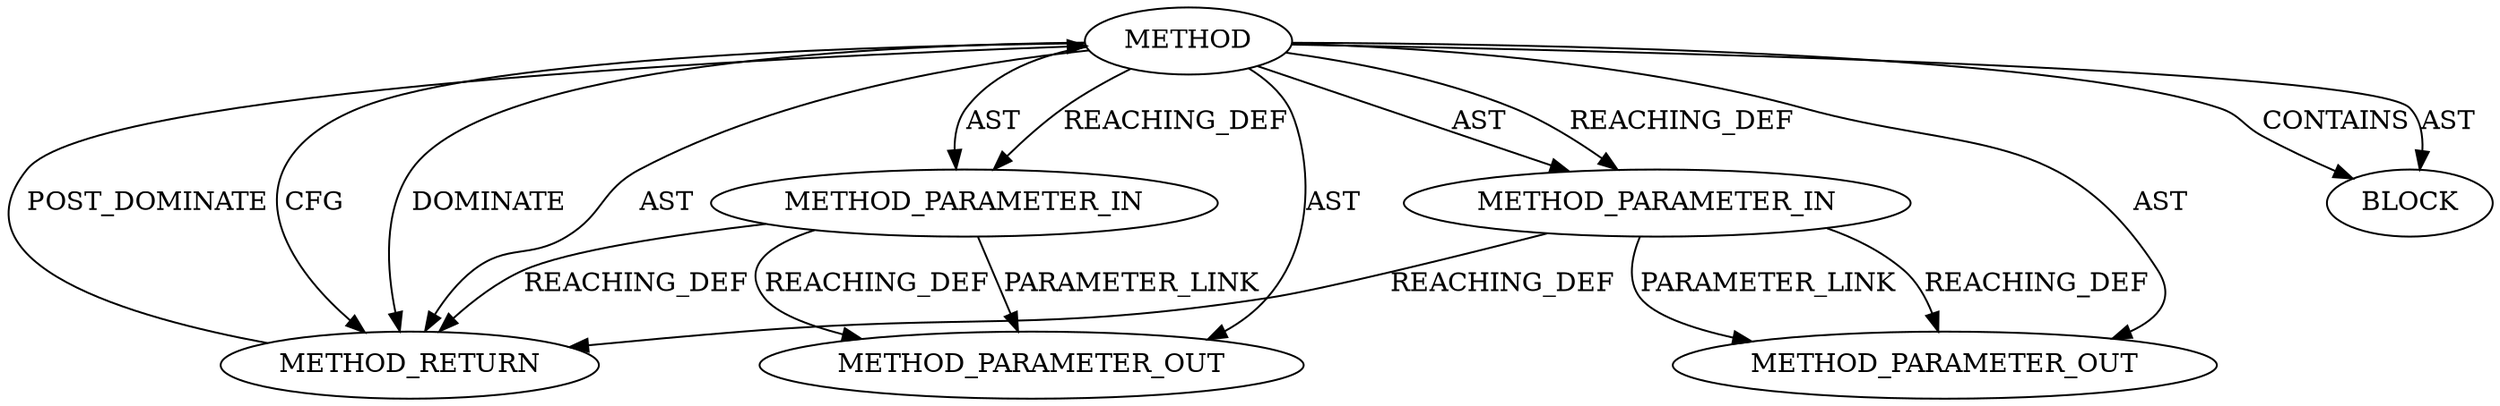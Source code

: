 digraph {
  26816 [label=METHOD AST_PARENT_TYPE="NAMESPACE_BLOCK" AST_PARENT_FULL_NAME="<global>" ORDER=0 CODE="<empty>" FULL_NAME="sk_CMS_RecipientInfo_value" IS_EXTERNAL=true FILENAME="<empty>" SIGNATURE="" NAME="sk_CMS_RecipientInfo_value"]
  26820 [label=METHOD_RETURN ORDER=2 CODE="RET" TYPE_FULL_NAME="ANY" EVALUATION_STRATEGY="BY_VALUE"]
  26817 [label=METHOD_PARAMETER_IN ORDER=1 CODE="p1" IS_VARIADIC=false TYPE_FULL_NAME="ANY" EVALUATION_STRATEGY="BY_VALUE" INDEX=1 NAME="p1"]
  27725 [label=METHOD_PARAMETER_OUT ORDER=1 CODE="p1" IS_VARIADIC=false TYPE_FULL_NAME="ANY" EVALUATION_STRATEGY="BY_VALUE" INDEX=1 NAME="p1"]
  27726 [label=METHOD_PARAMETER_OUT ORDER=2 CODE="p2" IS_VARIADIC=false TYPE_FULL_NAME="ANY" EVALUATION_STRATEGY="BY_VALUE" INDEX=2 NAME="p2"]
  26818 [label=METHOD_PARAMETER_IN ORDER=2 CODE="p2" IS_VARIADIC=false TYPE_FULL_NAME="ANY" EVALUATION_STRATEGY="BY_VALUE" INDEX=2 NAME="p2"]
  26819 [label=BLOCK ORDER=1 ARGUMENT_INDEX=1 CODE="<empty>" TYPE_FULL_NAME="ANY"]
  26816 -> 26820 [label=CFG ]
  26816 -> 26817 [label=AST ]
  26816 -> 26819 [label=CONTAINS ]
  26817 -> 26820 [label=REACHING_DEF VARIABLE="p1"]
  26818 -> 26820 [label=REACHING_DEF VARIABLE="p2"]
  26816 -> 26820 [label=DOMINATE ]
  26818 -> 27726 [label=REACHING_DEF VARIABLE="p2"]
  26818 -> 27726 [label=PARAMETER_LINK ]
  26816 -> 26819 [label=AST ]
  26816 -> 26817 [label=REACHING_DEF VARIABLE=""]
  26817 -> 27725 [label=REACHING_DEF VARIABLE="p1"]
  26816 -> 26818 [label=AST ]
  26817 -> 27725 [label=PARAMETER_LINK ]
  26816 -> 27726 [label=AST ]
  26816 -> 27725 [label=AST ]
  26816 -> 26820 [label=AST ]
  26820 -> 26816 [label=POST_DOMINATE ]
  26816 -> 26818 [label=REACHING_DEF VARIABLE=""]
}
